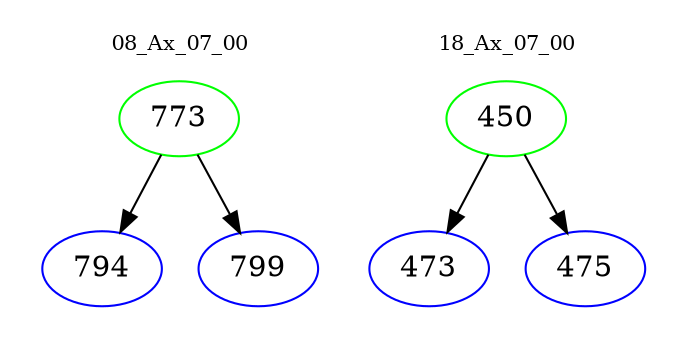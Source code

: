 digraph{
subgraph cluster_0 {
color = white
label = "08_Ax_07_00";
fontsize=10;
T0_773 [label="773", color="green"]
T0_773 -> T0_794 [color="black"]
T0_794 [label="794", color="blue"]
T0_773 -> T0_799 [color="black"]
T0_799 [label="799", color="blue"]
}
subgraph cluster_1 {
color = white
label = "18_Ax_07_00";
fontsize=10;
T1_450 [label="450", color="green"]
T1_450 -> T1_473 [color="black"]
T1_473 [label="473", color="blue"]
T1_450 -> T1_475 [color="black"]
T1_475 [label="475", color="blue"]
}
}

